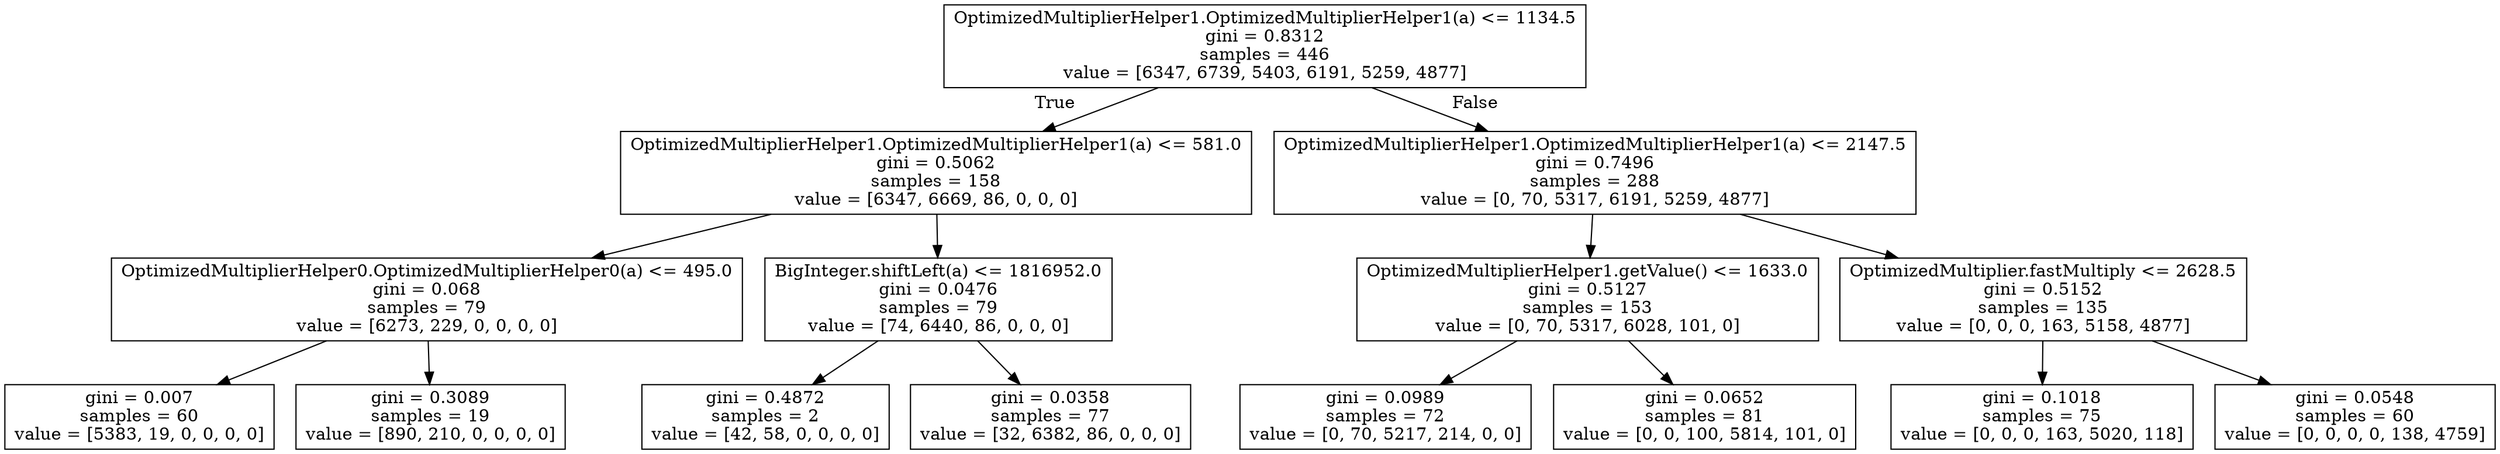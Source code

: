 digraph Tree {
node [shape=box] ;
0 [label="OptimizedMultiplierHelper1.OptimizedMultiplierHelper1(a) <= 1134.5\ngini = 0.8312\nsamples = 446\nvalue = [6347, 6739, 5403, 6191, 5259, 4877]"] ;
1 [label="OptimizedMultiplierHelper1.OptimizedMultiplierHelper1(a) <= 581.0\ngini = 0.5062\nsamples = 158\nvalue = [6347, 6669, 86, 0, 0, 0]"] ;
0 -> 1 [labeldistance=2.5, labelangle=45, headlabel="True"] ;
2 [label="OptimizedMultiplierHelper0.OptimizedMultiplierHelper0(a) <= 495.0\ngini = 0.068\nsamples = 79\nvalue = [6273, 229, 0, 0, 0, 0]"] ;
1 -> 2 ;
3 [label="gini = 0.007\nsamples = 60\nvalue = [5383, 19, 0, 0, 0, 0]"] ;
2 -> 3 ;
4 [label="gini = 0.3089\nsamples = 19\nvalue = [890, 210, 0, 0, 0, 0]"] ;
2 -> 4 ;
5 [label="BigInteger.shiftLeft(a) <= 1816952.0\ngini = 0.0476\nsamples = 79\nvalue = [74, 6440, 86, 0, 0, 0]"] ;
1 -> 5 ;
6 [label="gini = 0.4872\nsamples = 2\nvalue = [42, 58, 0, 0, 0, 0]"] ;
5 -> 6 ;
7 [label="gini = 0.0358\nsamples = 77\nvalue = [32, 6382, 86, 0, 0, 0]"] ;
5 -> 7 ;
8 [label="OptimizedMultiplierHelper1.OptimizedMultiplierHelper1(a) <= 2147.5\ngini = 0.7496\nsamples = 288\nvalue = [0, 70, 5317, 6191, 5259, 4877]"] ;
0 -> 8 [labeldistance=2.5, labelangle=-45, headlabel="False"] ;
9 [label="OptimizedMultiplierHelper1.getValue() <= 1633.0\ngini = 0.5127\nsamples = 153\nvalue = [0, 70, 5317, 6028, 101, 0]"] ;
8 -> 9 ;
10 [label="gini = 0.0989\nsamples = 72\nvalue = [0, 70, 5217, 214, 0, 0]"] ;
9 -> 10 ;
11 [label="gini = 0.0652\nsamples = 81\nvalue = [0, 0, 100, 5814, 101, 0]"] ;
9 -> 11 ;
12 [label="OptimizedMultiplier.fastMultiply <= 2628.5\ngini = 0.5152\nsamples = 135\nvalue = [0, 0, 0, 163, 5158, 4877]"] ;
8 -> 12 ;
13 [label="gini = 0.1018\nsamples = 75\nvalue = [0, 0, 0, 163, 5020, 118]"] ;
12 -> 13 ;
14 [label="gini = 0.0548\nsamples = 60\nvalue = [0, 0, 0, 0, 138, 4759]"] ;
12 -> 14 ;
}